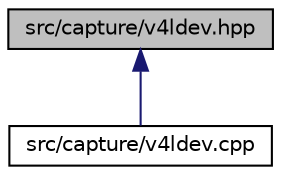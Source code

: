 digraph "src/capture/v4ldev.hpp"
{
 // INTERACTIVE_SVG=YES
  edge [fontname="Helvetica",fontsize="10",labelfontname="Helvetica",labelfontsize="10"];
  node [fontname="Helvetica",fontsize="10",shape=record];
  Node10 [label="src/capture/v4ldev.hpp",height=0.2,width=0.4,color="black", fillcolor="grey75", style="filled", fontcolor="black"];
  Node10 -> Node11 [dir="back",color="midnightblue",fontsize="10",style="solid"];
  Node11 [label="src/capture/v4ldev.cpp",height=0.2,width=0.4,color="black", fillcolor="white", style="filled",URL="$v4ldev_8cpp.html"];
}
